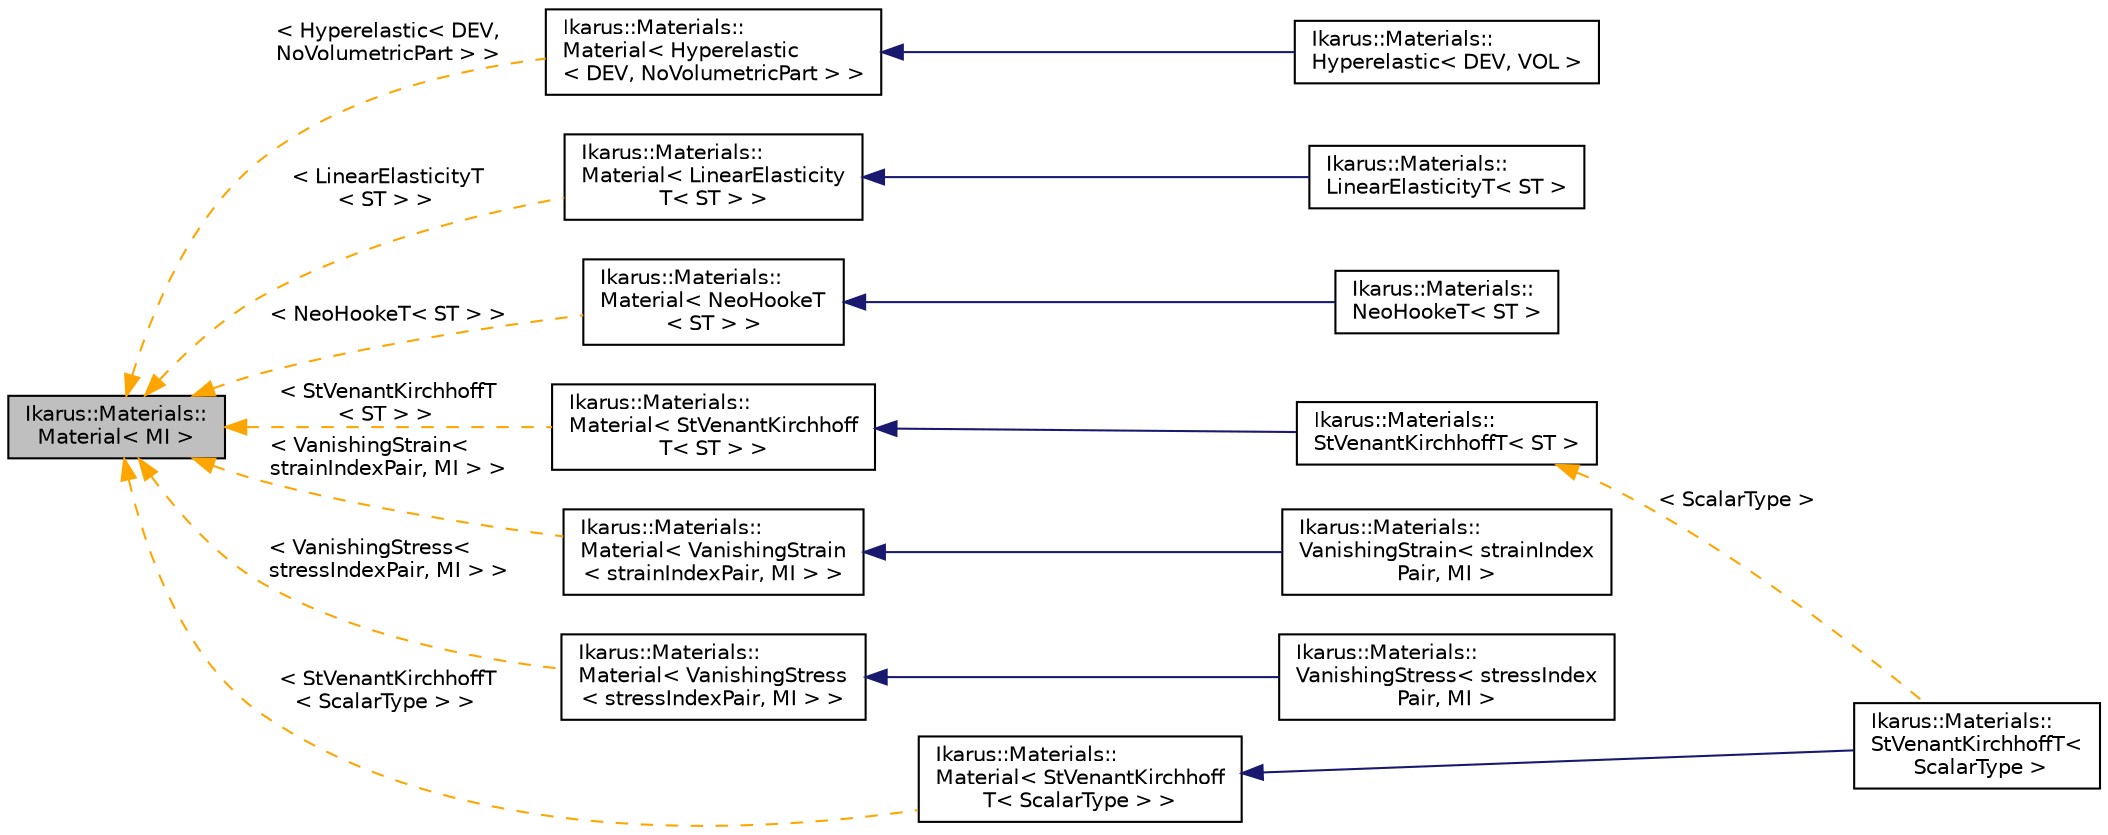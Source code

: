 digraph "Ikarus::Materials::Material&lt; MI &gt;"
{
 // LATEX_PDF_SIZE
  edge [fontname="Helvetica",fontsize="10",labelfontname="Helvetica",labelfontsize="10"];
  node [fontname="Helvetica",fontsize="10",shape=record];
  rankdir="LR";
  Node1 [label="Ikarus::Materials::\lMaterial\< MI \>",height=0.2,width=0.4,color="black", fillcolor="grey75", style="filled", fontcolor="black",tooltip="Interface classf or materials."];
  Node1 -> Node2 [dir="back",color="orange",fontsize="10",style="dashed",label=" \< Hyperelastic\< DEV,\l NoVolumetricPart \> \>" ,fontname="Helvetica"];
  Node2 [label="Ikarus::Materials::\lMaterial\< Hyperelastic\l\< DEV, NoVolumetricPart \> \>",height=0.2,width=0.4,color="black", fillcolor="white", style="filled",URL="$a01622.html",tooltip=" "];
  Node2 -> Node3 [dir="back",color="midnightblue",fontsize="10",style="solid",fontname="Helvetica"];
  Node3 [label="Ikarus::Materials::\lHyperelastic\< DEV, VOL \>",height=0.2,width=0.4,color="black", fillcolor="white", style="filled",URL="$a01562.html",tooltip="Implementation of a general Hyperelastic Material material model."];
  Node1 -> Node4 [dir="back",color="orange",fontsize="10",style="dashed",label=" \< LinearElasticityT\l\< ST \> \>" ,fontname="Helvetica"];
  Node4 [label="Ikarus::Materials::\lMaterial\< LinearElasticity\lT\< ST \> \>",height=0.2,width=0.4,color="black", fillcolor="white", style="filled",URL="$a01622.html",tooltip=" "];
  Node4 -> Node5 [dir="back",color="midnightblue",fontsize="10",style="solid",fontname="Helvetica"];
  Node5 [label="Ikarus::Materials::\lLinearElasticityT\< ST \>",height=0.2,width=0.4,color="black", fillcolor="white", style="filled",URL="$a01626.html",tooltip="Implementation of the Linear Elasticity material model.The energy is computed as."];
  Node1 -> Node6 [dir="back",color="orange",fontsize="10",style="dashed",label=" \< NeoHookeT\< ST \> \>" ,fontname="Helvetica"];
  Node6 [label="Ikarus::Materials::\lMaterial\< NeoHookeT\l\< ST \> \>",height=0.2,width=0.4,color="black", fillcolor="white", style="filled",URL="$a01622.html",tooltip=" "];
  Node6 -> Node7 [dir="back",color="midnightblue",fontsize="10",style="solid",fontname="Helvetica"];
  Node7 [label="Ikarus::Materials::\lNeoHookeT\< ST \>",height=0.2,width=0.4,color="black", fillcolor="white", style="filled",URL="$a01566.html",tooltip="Implementation of the Neo-Hookean material model.The energy is computed as."];
  Node1 -> Node8 [dir="back",color="orange",fontsize="10",style="dashed",label=" \< StVenantKirchhoffT\l\< ST \> \>" ,fontname="Helvetica"];
  Node8 [label="Ikarus::Materials::\lMaterial\< StVenantKirchhoff\lT\< ST \> \>",height=0.2,width=0.4,color="black", fillcolor="white", style="filled",URL="$a01622.html",tooltip=" "];
  Node8 -> Node9 [dir="back",color="midnightblue",fontsize="10",style="solid",fontname="Helvetica"];
  Node9 [label="Ikarus::Materials::\lStVenantKirchhoffT\< ST \>",height=0.2,width=0.4,color="black", fillcolor="white", style="filled",URL="$a01634.html",tooltip="Implementation of the Saint Venant-Kirchhoff material model.The energy is computed as."];
  Node9 -> Node10 [dir="back",color="orange",fontsize="10",style="dashed",label=" \< ScalarType \>" ,fontname="Helvetica"];
  Node10 [label="Ikarus::Materials::\lStVenantKirchhoffT\<\l ScalarType \>",height=0.2,width=0.4,color="black", fillcolor="white", style="filled",URL="$a01634.html",tooltip=" "];
  Node1 -> Node11 [dir="back",color="orange",fontsize="10",style="dashed",label=" \< VanishingStrain\<\l strainIndexPair, MI \> \>" ,fontname="Helvetica"];
  Node11 [label="Ikarus::Materials::\lMaterial\< VanishingStrain\l\< strainIndexPair, MI \> \>",height=0.2,width=0.4,color="black", fillcolor="white", style="filled",URL="$a01622.html",tooltip=" "];
  Node11 -> Node12 [dir="back",color="midnightblue",fontsize="10",style="solid",fontname="Helvetica"];
  Node12 [label="Ikarus::Materials::\lVanishingStrain\< strainIndex\lPair, MI \>",height=0.2,width=0.4,color="black", fillcolor="white", style="filled",URL="$a01638.html",tooltip="VanishingStrain material model that enforces strain components to be zero."];
  Node1 -> Node13 [dir="back",color="orange",fontsize="10",style="dashed",label=" \< VanishingStress\<\l stressIndexPair, MI \> \>" ,fontname="Helvetica"];
  Node13 [label="Ikarus::Materials::\lMaterial\< VanishingStress\l\< stressIndexPair, MI \> \>",height=0.2,width=0.4,color="black", fillcolor="white", style="filled",URL="$a01622.html",tooltip=" "];
  Node13 -> Node14 [dir="back",color="midnightblue",fontsize="10",style="solid",fontname="Helvetica"];
  Node14 [label="Ikarus::Materials::\lVanishingStress\< stressIndex\lPair, MI \>",height=0.2,width=0.4,color="black", fillcolor="white", style="filled",URL="$a01642.html",tooltip="VanishingStress material model that enforces stress components to be zero."];
  Node1 -> Node15 [dir="back",color="orange",fontsize="10",style="dashed",label=" \< StVenantKirchhoffT\l\< ScalarType \> \>" ,fontname="Helvetica"];
  Node15 [label="Ikarus::Materials::\lMaterial\< StVenantKirchhoff\lT\< ScalarType \> \>",height=0.2,width=0.4,color="black", fillcolor="white", style="filled",URL="$a01622.html",tooltip=" "];
  Node15 -> Node10 [dir="back",color="midnightblue",fontsize="10",style="solid",fontname="Helvetica"];
}
